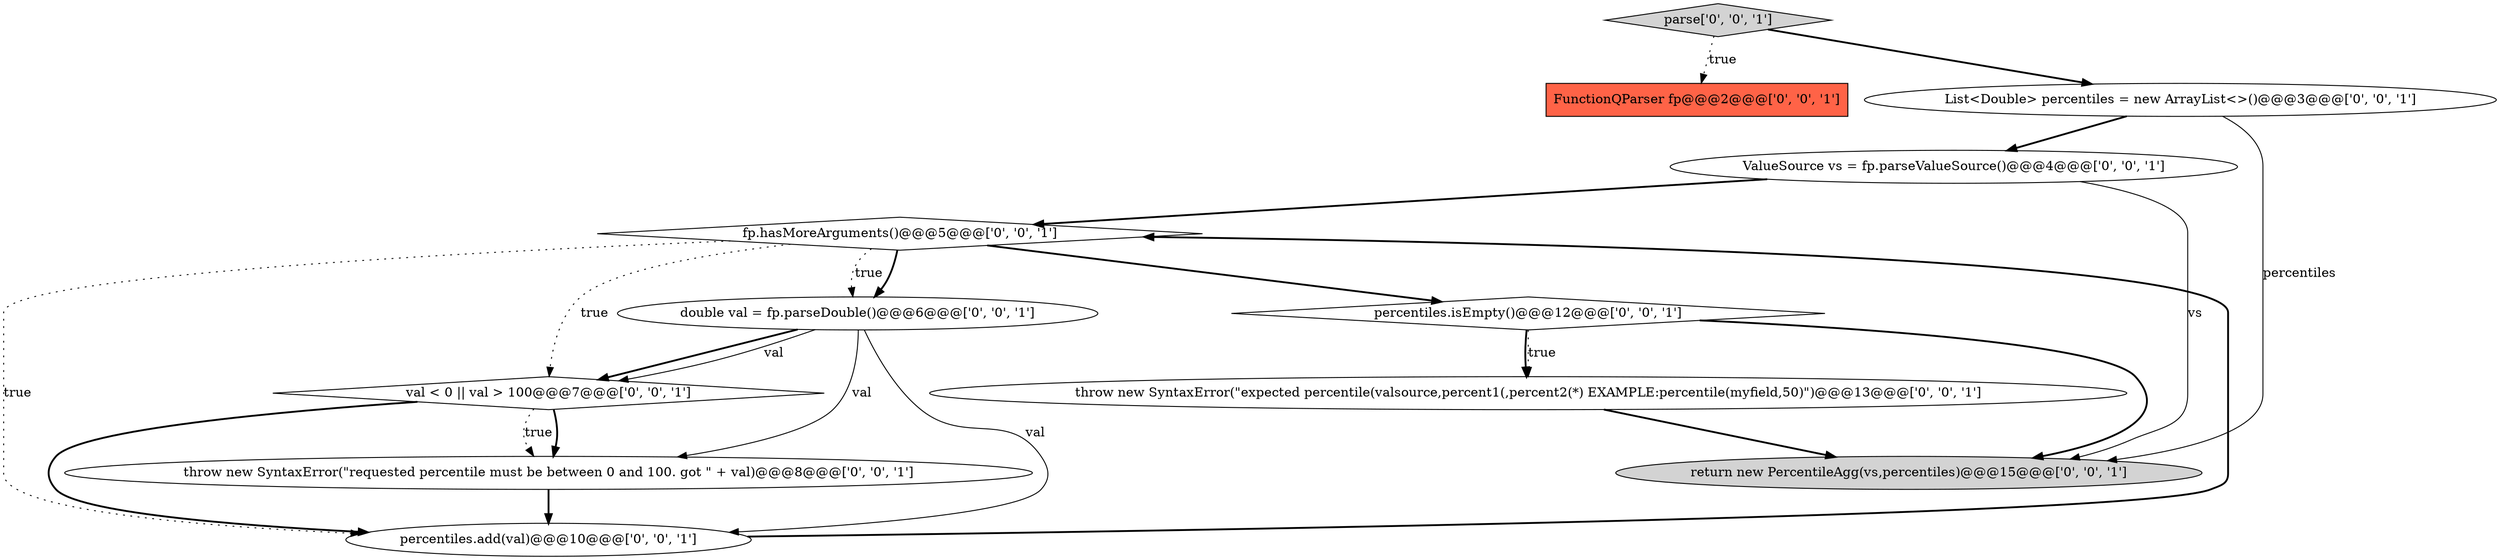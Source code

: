 digraph {
6 [style = filled, label = "FunctionQParser fp@@@2@@@['0', '0', '1']", fillcolor = tomato, shape = box image = "AAA0AAABBB3BBB"];
3 [style = filled, label = "fp.hasMoreArguments()@@@5@@@['0', '0', '1']", fillcolor = white, shape = diamond image = "AAA0AAABBB3BBB"];
0 [style = filled, label = "val < 0 || val > 100@@@7@@@['0', '0', '1']", fillcolor = white, shape = diamond image = "AAA0AAABBB3BBB"];
5 [style = filled, label = "percentiles.isEmpty()@@@12@@@['0', '0', '1']", fillcolor = white, shape = diamond image = "AAA0AAABBB3BBB"];
10 [style = filled, label = "List<Double> percentiles = new ArrayList<>()@@@3@@@['0', '0', '1']", fillcolor = white, shape = ellipse image = "AAA0AAABBB3BBB"];
11 [style = filled, label = "percentiles.add(val)@@@10@@@['0', '0', '1']", fillcolor = white, shape = ellipse image = "AAA0AAABBB3BBB"];
4 [style = filled, label = "throw new SyntaxError(\"requested percentile must be between 0 and 100. got \" + val)@@@8@@@['0', '0', '1']", fillcolor = white, shape = ellipse image = "AAA0AAABBB3BBB"];
1 [style = filled, label = "throw new SyntaxError(\"expected percentile(valsource,percent1(,percent2(*) EXAMPLE:percentile(myfield,50)\")@@@13@@@['0', '0', '1']", fillcolor = white, shape = ellipse image = "AAA0AAABBB3BBB"];
7 [style = filled, label = "return new PercentileAgg(vs,percentiles)@@@15@@@['0', '0', '1']", fillcolor = lightgray, shape = ellipse image = "AAA0AAABBB3BBB"];
8 [style = filled, label = "parse['0', '0', '1']", fillcolor = lightgray, shape = diamond image = "AAA0AAABBB3BBB"];
2 [style = filled, label = "ValueSource vs = fp.parseValueSource()@@@4@@@['0', '0', '1']", fillcolor = white, shape = ellipse image = "AAA0AAABBB3BBB"];
9 [style = filled, label = "double val = fp.parseDouble()@@@6@@@['0', '0', '1']", fillcolor = white, shape = ellipse image = "AAA0AAABBB3BBB"];
2->7 [style = solid, label="vs"];
11->3 [style = bold, label=""];
0->4 [style = bold, label=""];
10->2 [style = bold, label=""];
5->1 [style = bold, label=""];
4->11 [style = bold, label=""];
9->11 [style = solid, label="val"];
8->6 [style = dotted, label="true"];
9->0 [style = bold, label=""];
0->11 [style = bold, label=""];
3->5 [style = bold, label=""];
2->3 [style = bold, label=""];
3->0 [style = dotted, label="true"];
3->9 [style = bold, label=""];
3->11 [style = dotted, label="true"];
10->7 [style = solid, label="percentiles"];
9->4 [style = solid, label="val"];
5->1 [style = dotted, label="true"];
0->4 [style = dotted, label="true"];
1->7 [style = bold, label=""];
3->9 [style = dotted, label="true"];
8->10 [style = bold, label=""];
5->7 [style = bold, label=""];
9->0 [style = solid, label="val"];
}
